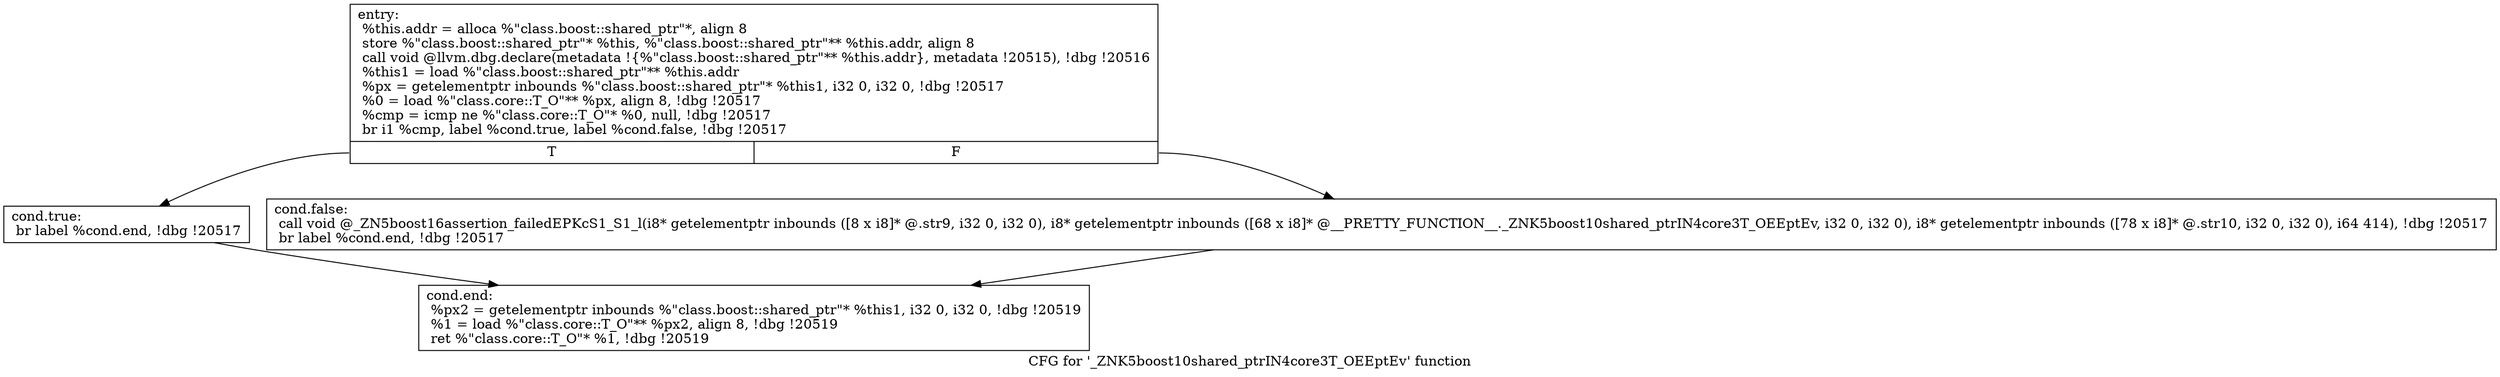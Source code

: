digraph "CFG for '_ZNK5boost10shared_ptrIN4core3T_OEEptEv' function" {
	label="CFG for '_ZNK5boost10shared_ptrIN4core3T_OEEptEv' function";

	Node0x7fd441768a20 [shape=record,label="{entry:\l  %this.addr = alloca %\"class.boost::shared_ptr\"*, align 8\l  store %\"class.boost::shared_ptr\"* %this, %\"class.boost::shared_ptr\"** %this.addr, align 8\l  call void @llvm.dbg.declare(metadata !\{%\"class.boost::shared_ptr\"** %this.addr\}, metadata !20515), !dbg !20516\l  %this1 = load %\"class.boost::shared_ptr\"** %this.addr\l  %px = getelementptr inbounds %\"class.boost::shared_ptr\"* %this1, i32 0, i32 0, !dbg !20517\l  %0 = load %\"class.core::T_O\"** %px, align 8, !dbg !20517\l  %cmp = icmp ne %\"class.core::T_O\"* %0, null, !dbg !20517\l  br i1 %cmp, label %cond.true, label %cond.false, !dbg !20517\l|{<s0>T|<s1>F}}"];
	Node0x7fd441768a20:s0 -> Node0x7fd44176d100;
	Node0x7fd441768a20:s1 -> Node0x7fd44176d150;
	Node0x7fd44176d100 [shape=record,label="{cond.true:                                        \l  br label %cond.end, !dbg !20517\l}"];
	Node0x7fd44176d100 -> Node0x7fd44176d1a0;
	Node0x7fd44176d150 [shape=record,label="{cond.false:                                       \l  call void @_ZN5boost16assertion_failedEPKcS1_S1_l(i8* getelementptr inbounds ([8 x i8]* @.str9, i32 0, i32 0), i8* getelementptr inbounds ([68 x i8]* @__PRETTY_FUNCTION__._ZNK5boost10shared_ptrIN4core3T_OEEptEv, i32 0, i32 0), i8* getelementptr inbounds ([78 x i8]* @.str10, i32 0, i32 0), i64 414), !dbg !20517\l  br label %cond.end, !dbg !20517\l}"];
	Node0x7fd44176d150 -> Node0x7fd44176d1a0;
	Node0x7fd44176d1a0 [shape=record,label="{cond.end:                                         \l  %px2 = getelementptr inbounds %\"class.boost::shared_ptr\"* %this1, i32 0, i32 0, !dbg !20519\l  %1 = load %\"class.core::T_O\"** %px2, align 8, !dbg !20519\l  ret %\"class.core::T_O\"* %1, !dbg !20519\l}"];
}
